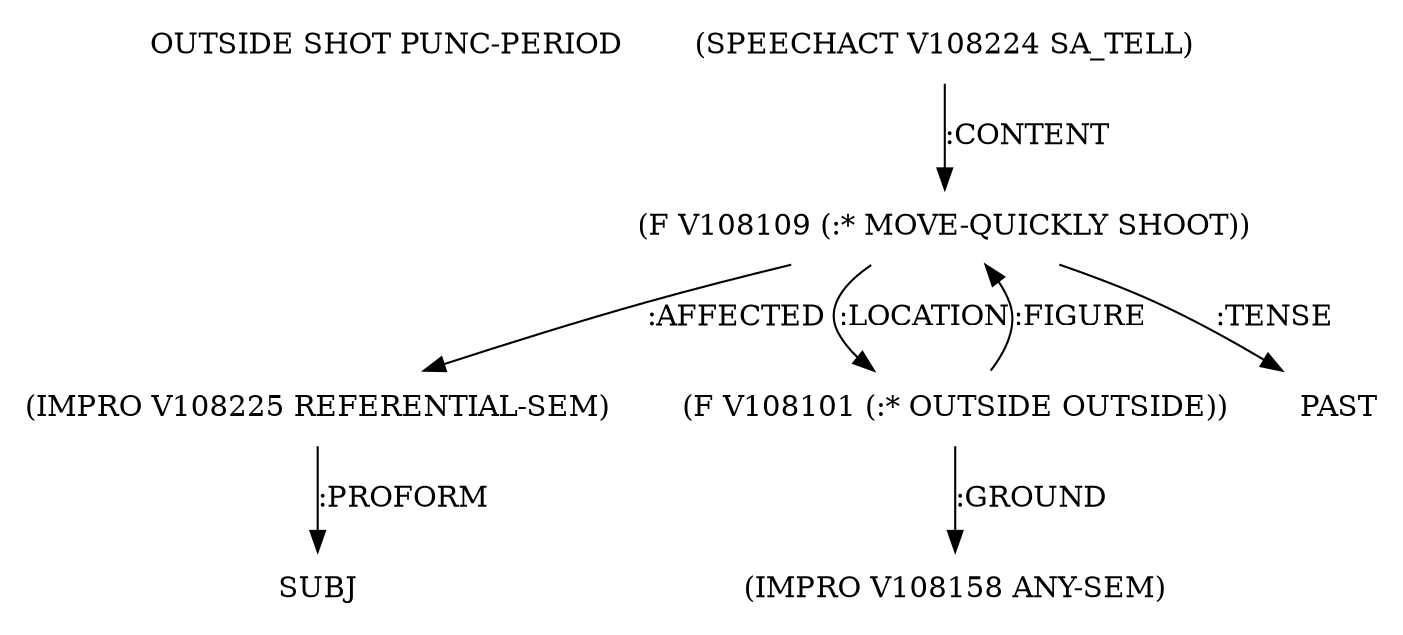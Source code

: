 digraph Terms {
  node [shape=none]
  "OUTSIDE SHOT PUNC-PERIOD"
  "V108224" [label="(SPEECHACT V108224 SA_TELL)"]
  "V108224" -> "V108109" [label=":CONTENT"]
  "V108109" [label="(F V108109 (:* MOVE-QUICKLY SHOOT))"]
  "V108109" -> "V108225" [label=":AFFECTED"]
  "V108109" -> "V108101" [label=":LOCATION"]
  "V108109" -> "NT108250" [label=":TENSE"]
  "NT108250" [label="PAST"]
  "V108225" [label="(IMPRO V108225 REFERENTIAL-SEM)"]
  "V108225" -> "NT108251" [label=":PROFORM"]
  "NT108251" [label="SUBJ"]
  "V108101" [label="(F V108101 (:* OUTSIDE OUTSIDE))"]
  "V108101" -> "V108158" [label=":GROUND"]
  "V108101" -> "V108109" [label=":FIGURE"]
  "V108158" [label="(IMPRO V108158 ANY-SEM)"]
}
